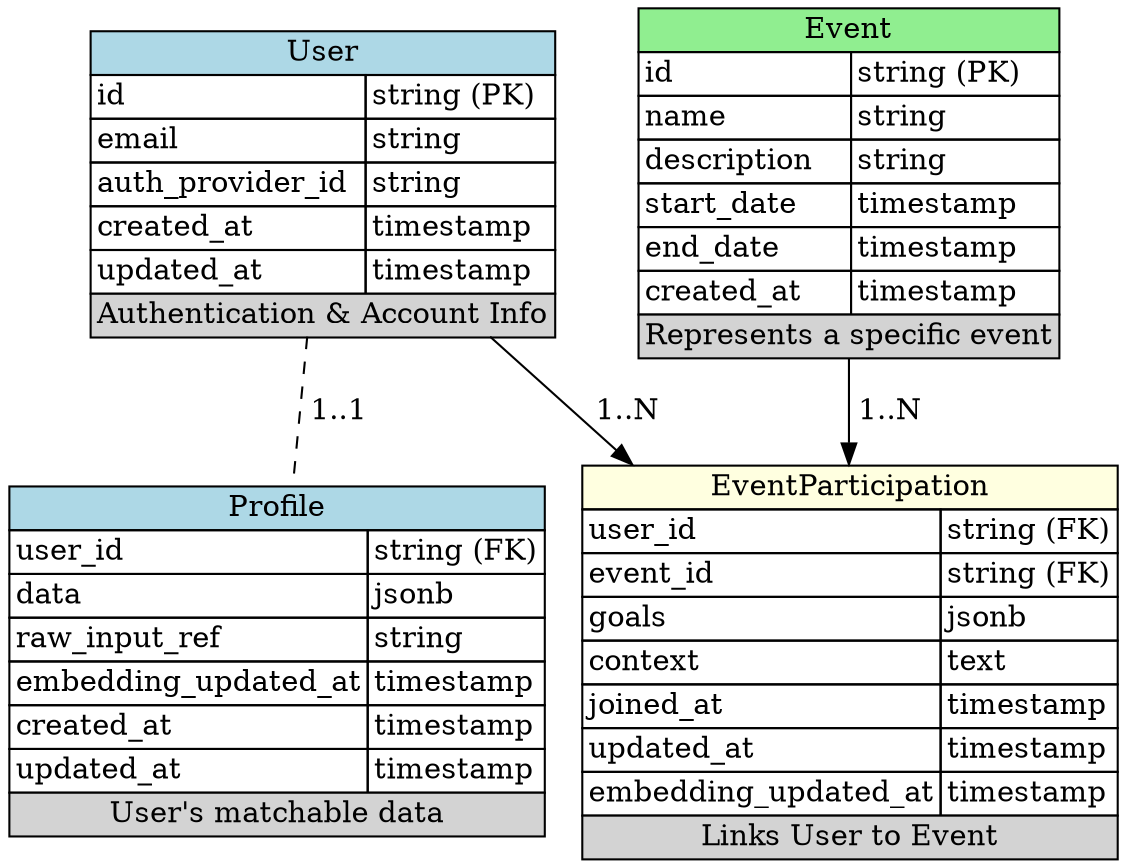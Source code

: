 digraph ConceptualDataModel {
    rankdir=TB; // Top to Bottom layout
    node [shape=plain]; // Use plain shape for HTML-like labels

    User [label=<
        <TABLE BORDER="0" CELLBORDER="1" CELLSPACING="0">
            <TR><TD COLSPAN="2" BGCOLOR="lightblue">User</TD></TR>
            <TR><TD ALIGN="LEFT">id</TD><TD ALIGN="LEFT">string (PK)</TD></TR>
            <TR><TD ALIGN="LEFT">email</TD><TD ALIGN="LEFT">string</TD></TR>
            <TR><TD ALIGN="LEFT">auth_provider_id</TD><TD ALIGN="LEFT">string</TD></TR>
            <TR><TD ALIGN="LEFT">created_at</TD><TD ALIGN="LEFT">timestamp</TD></TR>
            <TR><TD ALIGN="LEFT">updated_at</TD><TD ALIGN="LEFT">timestamp</TD></TR>
            <TR><TD COLSPAN="2" BGCOLOR="lightgrey" ALIGN="CENTER">Authentication &amp; Account Info</TD></TR>
        </TABLE>
    >];

    Profile [label=<
        <TABLE BORDER="0" CELLBORDER="1" CELLSPACING="0">
            <TR><TD COLSPAN="2" BGCOLOR="lightblue">Profile</TD></TR>
            <TR><TD ALIGN="LEFT">user_id</TD><TD ALIGN="LEFT">string (FK)</TD></TR>
            <TR><TD ALIGN="LEFT">data</TD><TD ALIGN="LEFT">jsonb</TD></TR>
            <TR><TD ALIGN="LEFT">raw_input_ref</TD><TD ALIGN="LEFT">string</TD></TR>
            <TR><TD ALIGN="LEFT">embedding_updated_at</TD><TD ALIGN="LEFT">timestamp</TD></TR>
            <TR><TD ALIGN="LEFT">created_at</TD><TD ALIGN="LEFT">timestamp</TD></TR>
            <TR><TD ALIGN="LEFT">updated_at</TD><TD ALIGN="LEFT">timestamp</TD></TR>
            <TR><TD COLSPAN="2" BGCOLOR="lightgrey" ALIGN="CENTER">User's matchable data</TD></TR>
        </TABLE>
    >];

    Event [label=<
        <TABLE BORDER="0" CELLBORDER="1" CELLSPACING="0">
            <TR><TD COLSPAN="2" BGCOLOR="lightgreen">Event</TD></TR>
            <TR><TD ALIGN="LEFT">id</TD><TD ALIGN="LEFT">string (PK)</TD></TR>
            <TR><TD ALIGN="LEFT">name</TD><TD ALIGN="LEFT">string</TD></TR>
            <TR><TD ALIGN="LEFT">description</TD><TD ALIGN="LEFT">string</TD></TR>
            <TR><TD ALIGN="LEFT">start_date</TD><TD ALIGN="LEFT">timestamp</TD></TR>
            <TR><TD ALIGN="LEFT">end_date</TD><TD ALIGN="LEFT">timestamp</TD></TR>
            <TR><TD ALIGN="LEFT">created_at</TD><TD ALIGN="LEFT">timestamp</TD></TR>
            <TR><TD COLSPAN="2" BGCOLOR="lightgrey" ALIGN="CENTER">Represents a specific event</TD></TR>
        </TABLE>
    >];

    EventParticipation [label=<
        <TABLE BORDER="0" CELLBORDER="1" CELLSPACING="0">
            <TR><TD COLSPAN="2" BGCOLOR="lightyellow">EventParticipation</TD></TR>
            <TR><TD ALIGN="LEFT">user_id</TD><TD ALIGN="LEFT">string (FK)</TD></TR>
            <TR><TD ALIGN="LEFT">event_id</TD><TD ALIGN="LEFT">string (FK)</TD></TR>
            <TR><TD ALIGN="LEFT">goals</TD><TD ALIGN="LEFT">jsonb</TD></TR>
            <TR><TD ALIGN="LEFT">context</TD><TD ALIGN="LEFT">text</TD></TR>
            <TR><TD ALIGN="LEFT">joined_at</TD><TD ALIGN="LEFT">timestamp</TD></TR>
            <TR><TD ALIGN="LEFT">updated_at</TD><TD ALIGN="LEFT">timestamp</TD></TR>
            <TR><TD ALIGN="LEFT">embedding_updated_at</TD><TD ALIGN="LEFT">timestamp</TD></TR>
            <TR><TD COLSPAN="2" BGCOLOR="lightgrey" ALIGN="CENTER">Links User to Event</TD></TR>
        </TABLE>
    >];

    // Relationships
    User -> Profile [label=" 1..1", style=dashed, arrowhead=none, arrowtail=none]; // Representing 1-to-1
    User -> EventParticipation [label=" 1..N", arrowhead=normal, arrowtail=crow]; // Crow's foot for N
    Event -> EventParticipation [label=" 1..N", arrowhead=normal, arrowtail=crow];
} 